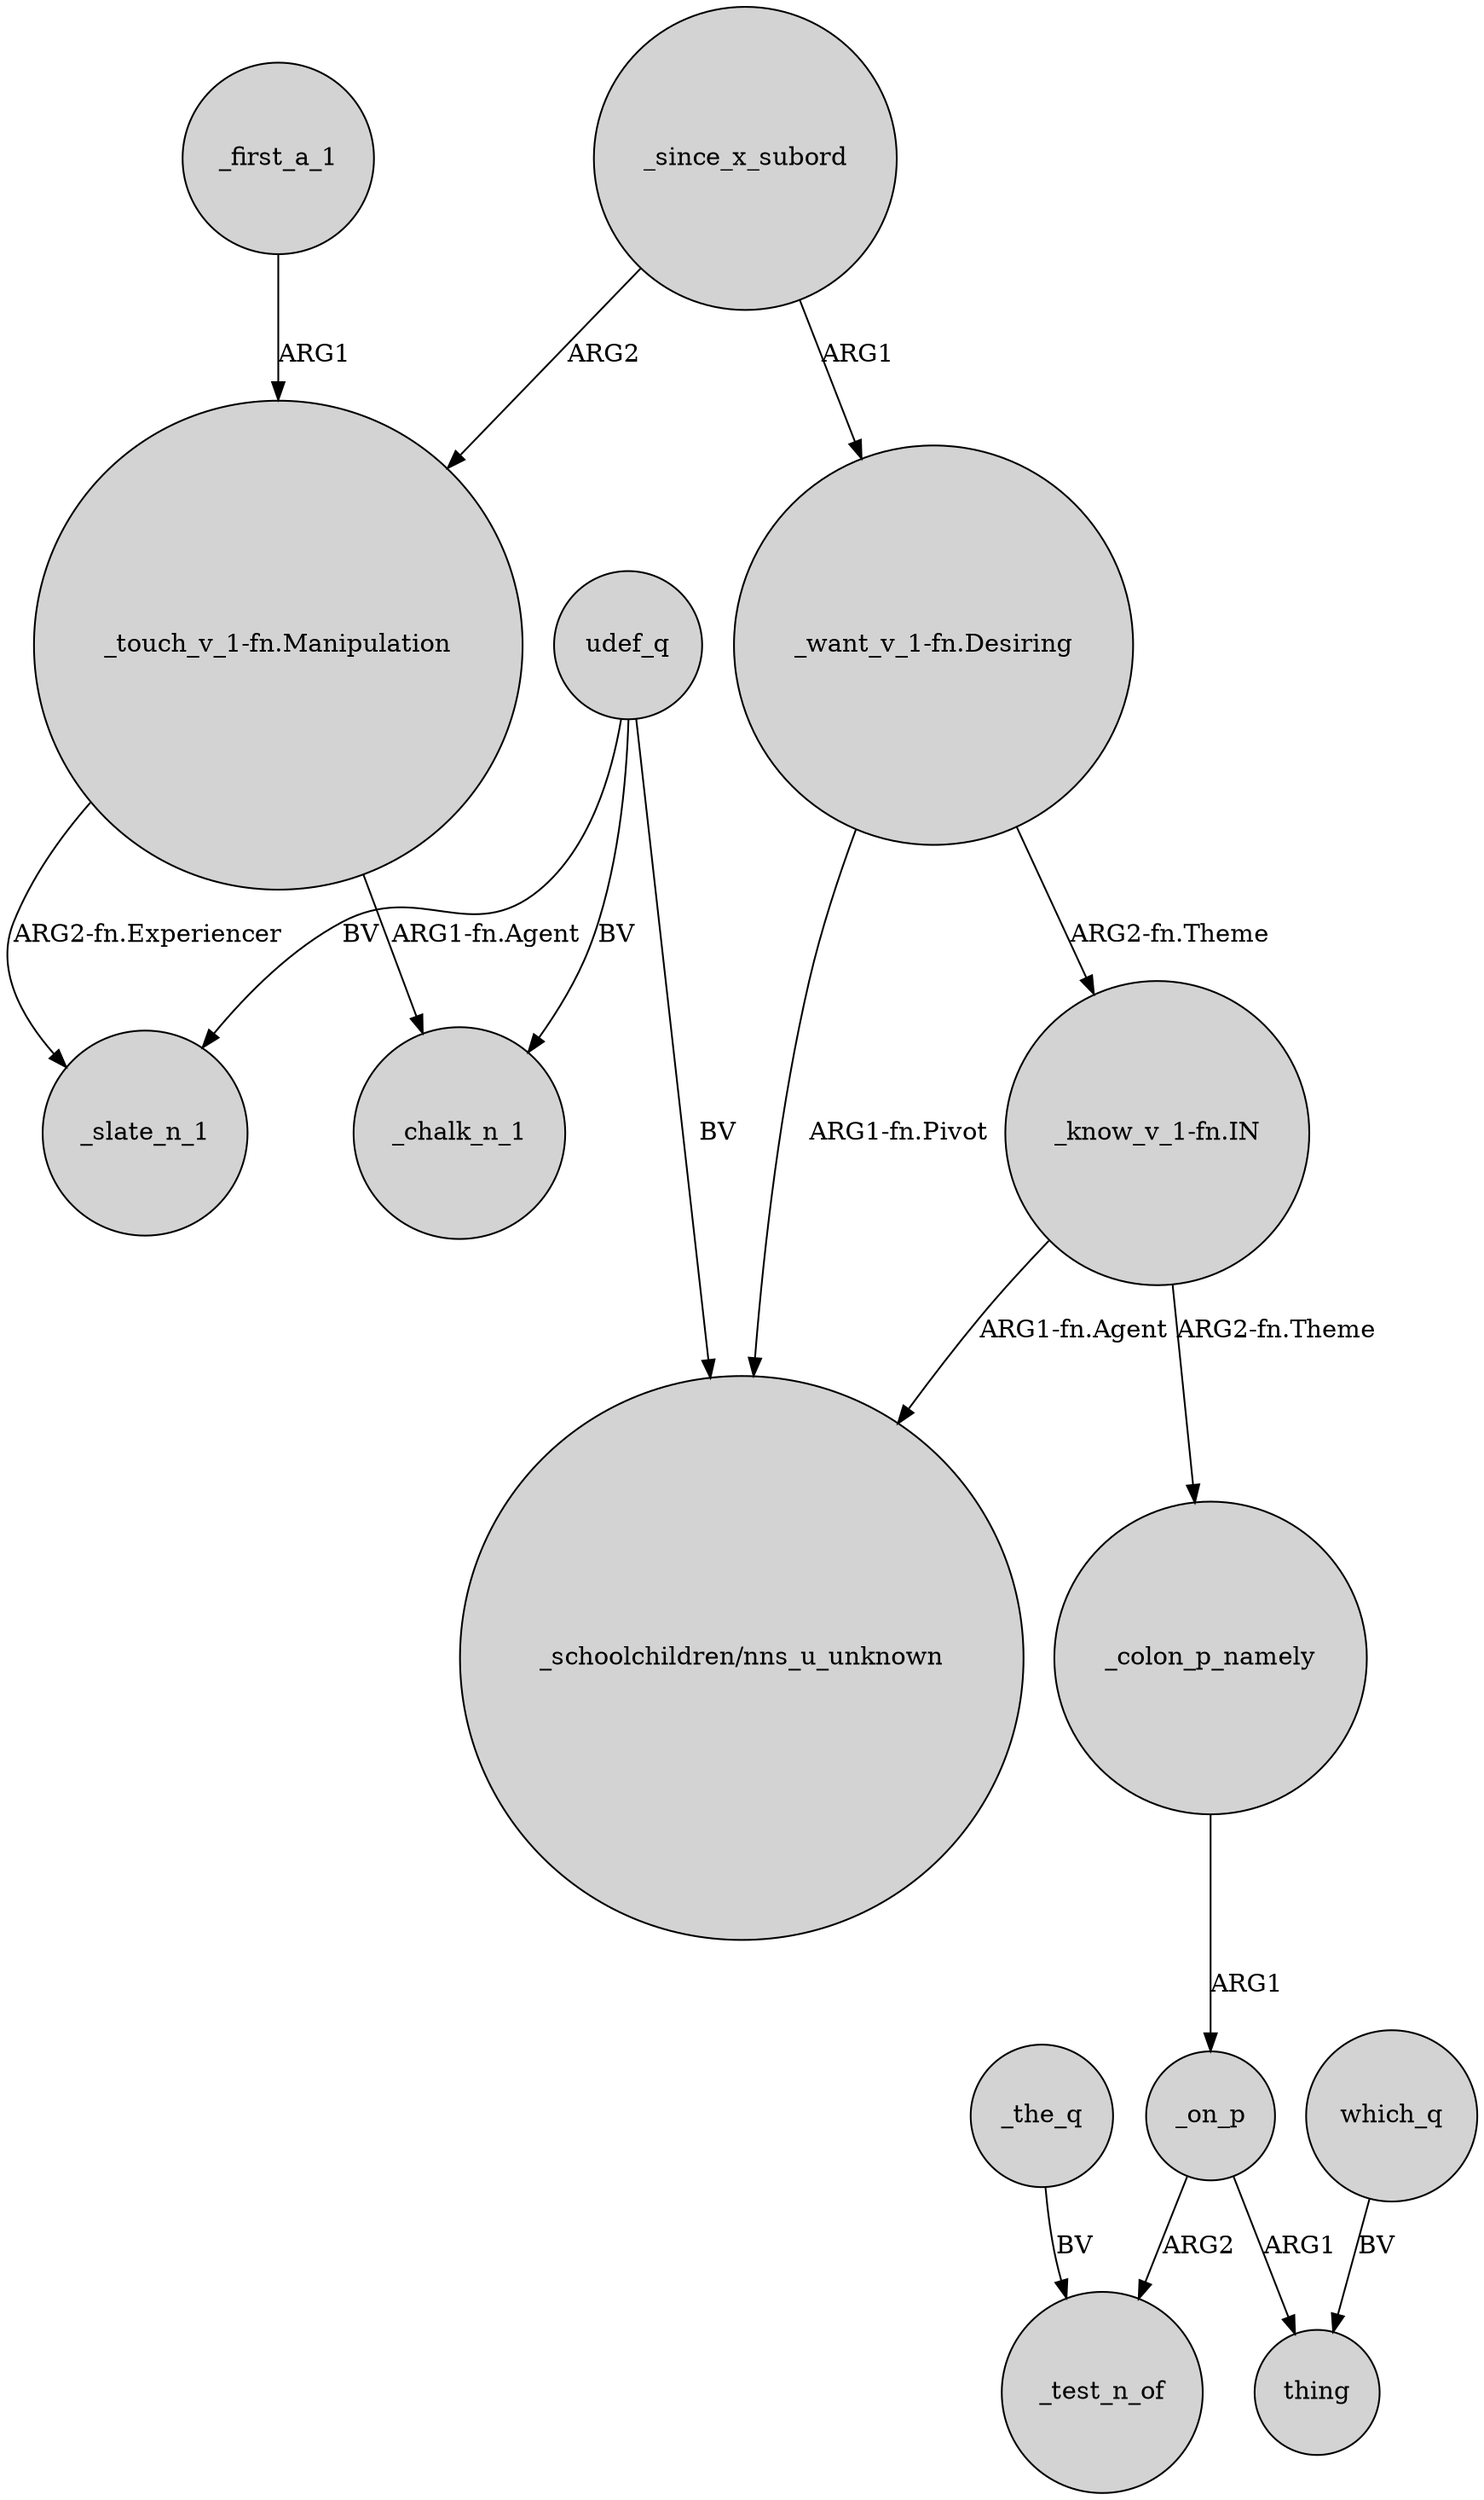 digraph {
	node [shape=circle style=filled]
	"_know_v_1-fn.IN" -> _colon_p_namely [label="ARG2-fn.Theme"]
	udef_q -> "_schoolchildren/nns_u_unknown" [label=BV]
	_the_q -> _test_n_of [label=BV]
	_since_x_subord -> "_want_v_1-fn.Desiring" [label=ARG1]
	_on_p -> thing [label=ARG1]
	udef_q -> _chalk_n_1 [label=BV]
	_since_x_subord -> "_touch_v_1-fn.Manipulation" [label=ARG2]
	udef_q -> _slate_n_1 [label=BV]
	"_know_v_1-fn.IN" -> "_schoolchildren/nns_u_unknown" [label="ARG1-fn.Agent"]
	"_touch_v_1-fn.Manipulation" -> _slate_n_1 [label="ARG2-fn.Experiencer"]
	_first_a_1 -> "_touch_v_1-fn.Manipulation" [label=ARG1]
	"_want_v_1-fn.Desiring" -> "_schoolchildren/nns_u_unknown" [label="ARG1-fn.Pivot"]
	"_touch_v_1-fn.Manipulation" -> _chalk_n_1 [label="ARG1-fn.Agent"]
	"_want_v_1-fn.Desiring" -> "_know_v_1-fn.IN" [label="ARG2-fn.Theme"]
	_colon_p_namely -> _on_p [label=ARG1]
	_on_p -> _test_n_of [label=ARG2]
	which_q -> thing [label=BV]
}
